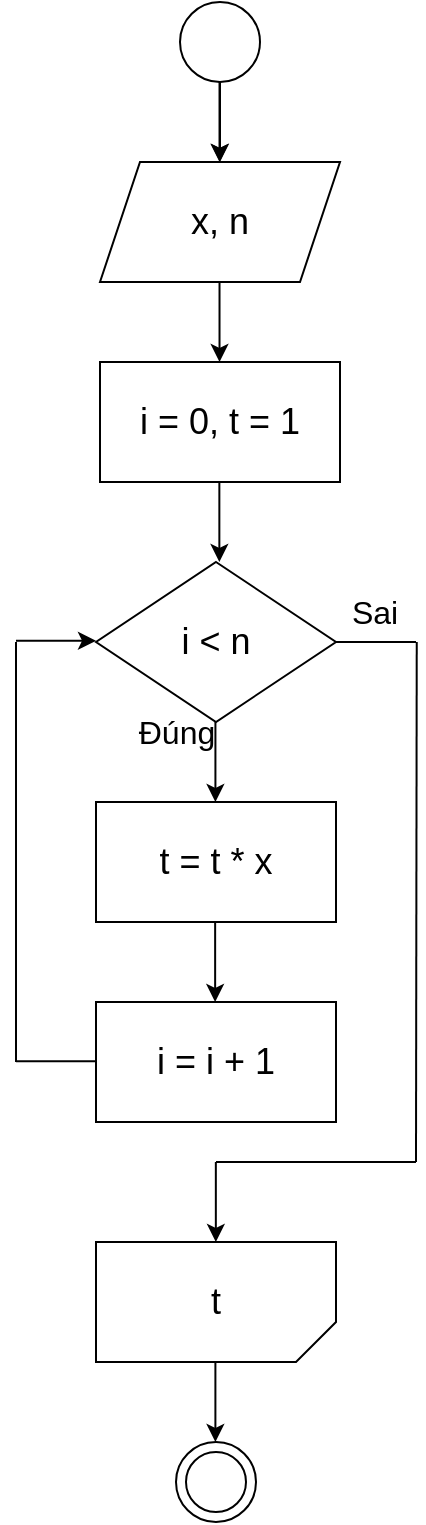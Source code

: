 <mxfile version="22.0.0" type="device">
  <diagram name="Page-1" id="LFoEJDrIkROvghh7rp6-">
    <mxGraphModel dx="1235" dy="628" grid="1" gridSize="10" guides="1" tooltips="1" connect="1" arrows="1" fold="1" page="1" pageScale="1" pageWidth="827" pageHeight="1169" math="0" shadow="0">
      <root>
        <mxCell id="0" />
        <mxCell id="1" parent="0" />
        <mxCell id="md_hEC9lvGqwlU5XeiMO-130" value="" style="edgeStyle=orthogonalEdgeStyle;rounded=0;orthogonalLoop=1;jettySize=auto;html=1;" parent="1" source="md_hEC9lvGqwlU5XeiMO-1" target="md_hEC9lvGqwlU5XeiMO-2" edge="1">
          <mxGeometry relative="1" as="geometry" />
        </mxCell>
        <mxCell id="md_hEC9lvGqwlU5XeiMO-1" value="" style="ellipse;whiteSpace=wrap;html=1;aspect=fixed;" parent="1" vertex="1">
          <mxGeometry x="240" y="50" width="40" height="40" as="geometry" />
        </mxCell>
        <mxCell id="md_hEC9lvGqwlU5XeiMO-2" value="&lt;font style=&quot;font-size: 18px;&quot;&gt;x, n&lt;/font&gt;" style="shape=parallelogram;perimeter=parallelogramPerimeter;whiteSpace=wrap;html=1;fixedSize=1;" parent="1" vertex="1">
          <mxGeometry x="200" y="130" width="120" height="60" as="geometry" />
        </mxCell>
        <mxCell id="md_hEC9lvGqwlU5XeiMO-3" value="" style="endArrow=classic;html=1;rounded=0;" parent="1" edge="1">
          <mxGeometry width="50" height="50" relative="1" as="geometry">
            <mxPoint x="259.76" y="90" as="sourcePoint" />
            <mxPoint x="259.76" y="130" as="targetPoint" />
          </mxGeometry>
        </mxCell>
        <mxCell id="md_hEC9lvGqwlU5XeiMO-24" value="&lt;span style=&quot;font-size: 18px;&quot;&gt;i &amp;lt; n&lt;/span&gt;" style="rhombus;whiteSpace=wrap;html=1;" parent="1" vertex="1">
          <mxGeometry x="198" y="330" width="120" height="80" as="geometry" />
        </mxCell>
        <mxCell id="md_hEC9lvGqwlU5XeiMO-26" value="" style="endArrow=classic;html=1;rounded=0;" parent="1" edge="1">
          <mxGeometry width="50" height="50" relative="1" as="geometry">
            <mxPoint x="257.71" y="410" as="sourcePoint" />
            <mxPoint x="257.71" y="450" as="targetPoint" />
          </mxGeometry>
        </mxCell>
        <mxCell id="md_hEC9lvGqwlU5XeiMO-27" value="&lt;font size=&quot;3&quot;&gt;Sai&lt;/font&gt;" style="text;html=1;align=center;verticalAlign=middle;resizable=0;points=[];autosize=1;strokeColor=none;fillColor=none;" parent="1" vertex="1">
          <mxGeometry x="312" y="340" width="50" height="30" as="geometry" />
        </mxCell>
        <mxCell id="md_hEC9lvGqwlU5XeiMO-28" value="&lt;font size=&quot;3&quot;&gt;Đúng&lt;br&gt;&lt;/font&gt;" style="text;html=1;align=center;verticalAlign=middle;resizable=0;points=[];autosize=1;strokeColor=none;fillColor=none;" parent="1" vertex="1">
          <mxGeometry x="208" y="400" width="60" height="30" as="geometry" />
        </mxCell>
        <mxCell id="md_hEC9lvGqwlU5XeiMO-60" value="" style="ellipse;whiteSpace=wrap;html=1;aspect=fixed;" parent="1" vertex="1">
          <mxGeometry x="238" y="770" width="40" height="40" as="geometry" />
        </mxCell>
        <mxCell id="md_hEC9lvGqwlU5XeiMO-61" value="" style="ellipse;whiteSpace=wrap;html=1;aspect=fixed;" parent="1" vertex="1">
          <mxGeometry x="243" y="775" width="30" height="30" as="geometry" />
        </mxCell>
        <mxCell id="md_hEC9lvGqwlU5XeiMO-116" value="&lt;font style=&quot;font-size: 18px;&quot;&gt;t&lt;br&gt;&lt;/font&gt;" style="shape=card;whiteSpace=wrap;html=1;flipH=1;flipV=1;size=20;" parent="1" vertex="1">
          <mxGeometry x="198" y="670" width="120" height="60" as="geometry" />
        </mxCell>
        <mxCell id="md_hEC9lvGqwlU5XeiMO-125" value="" style="endArrow=none;html=1;rounded=0;" parent="1" edge="1">
          <mxGeometry width="50" height="50" relative="1" as="geometry">
            <mxPoint x="158" y="579.57" as="sourcePoint" />
            <mxPoint x="198" y="579.57" as="targetPoint" />
          </mxGeometry>
        </mxCell>
        <mxCell id="md_hEC9lvGqwlU5XeiMO-126" value="" style="endArrow=none;html=1;rounded=0;" parent="1" edge="1">
          <mxGeometry width="50" height="50" relative="1" as="geometry">
            <mxPoint x="158" y="370" as="sourcePoint" />
            <mxPoint x="158" y="580" as="targetPoint" />
          </mxGeometry>
        </mxCell>
        <mxCell id="md_hEC9lvGqwlU5XeiMO-129" value="&lt;font style=&quot;font-size: 18px;&quot;&gt;i = 0, t = 1&lt;/font&gt;" style="rounded=0;whiteSpace=wrap;html=1;" parent="1" vertex="1">
          <mxGeometry x="200" y="230" width="120" height="60" as="geometry" />
        </mxCell>
        <mxCell id="md_hEC9lvGqwlU5XeiMO-131" value="" style="endArrow=classic;html=1;rounded=0;" parent="1" edge="1">
          <mxGeometry width="50" height="50" relative="1" as="geometry">
            <mxPoint x="259.76" y="190" as="sourcePoint" />
            <mxPoint x="259.76" y="230" as="targetPoint" />
          </mxGeometry>
        </mxCell>
        <mxCell id="md_hEC9lvGqwlU5XeiMO-134" value="" style="endArrow=classic;html=1;rounded=0;" parent="1" edge="1">
          <mxGeometry width="50" height="50" relative="1" as="geometry">
            <mxPoint x="259.68" y="290" as="sourcePoint" />
            <mxPoint x="259.68" y="330" as="targetPoint" />
          </mxGeometry>
        </mxCell>
        <mxCell id="md_hEC9lvGqwlU5XeiMO-138" value="&lt;font style=&quot;font-size: 18px;&quot;&gt;t = t * x&lt;/font&gt;" style="rounded=0;whiteSpace=wrap;html=1;" parent="1" vertex="1">
          <mxGeometry x="198" y="450" width="120" height="60" as="geometry" />
        </mxCell>
        <mxCell id="md_hEC9lvGqwlU5XeiMO-139" value="" style="endArrow=classic;html=1;rounded=0;" parent="1" edge="1">
          <mxGeometry width="50" height="50" relative="1" as="geometry">
            <mxPoint x="158" y="369.38" as="sourcePoint" />
            <mxPoint x="198" y="369.38" as="targetPoint" />
          </mxGeometry>
        </mxCell>
        <mxCell id="md_hEC9lvGqwlU5XeiMO-140" value="" style="endArrow=none;html=1;rounded=0;" parent="1" edge="1">
          <mxGeometry width="50" height="50" relative="1" as="geometry">
            <mxPoint x="358" y="630" as="sourcePoint" />
            <mxPoint x="358.37" y="370" as="targetPoint" />
          </mxGeometry>
        </mxCell>
        <mxCell id="md_hEC9lvGqwlU5XeiMO-141" value="" style="endArrow=none;html=1;rounded=0;" parent="1" edge="1">
          <mxGeometry width="50" height="50" relative="1" as="geometry">
            <mxPoint x="258" y="630" as="sourcePoint" />
            <mxPoint x="358" y="630" as="targetPoint" />
          </mxGeometry>
        </mxCell>
        <mxCell id="md_hEC9lvGqwlU5XeiMO-143" value="" style="endArrow=none;html=1;rounded=0;" parent="1" edge="1">
          <mxGeometry width="50" height="50" relative="1" as="geometry">
            <mxPoint x="318" y="370" as="sourcePoint" />
            <mxPoint x="358" y="370" as="targetPoint" />
          </mxGeometry>
        </mxCell>
        <mxCell id="md_hEC9lvGqwlU5XeiMO-144" value="" style="endArrow=classic;html=1;rounded=0;" parent="1" edge="1">
          <mxGeometry width="50" height="50" relative="1" as="geometry">
            <mxPoint x="257.92" y="630" as="sourcePoint" />
            <mxPoint x="257.92" y="670" as="targetPoint" />
          </mxGeometry>
        </mxCell>
        <mxCell id="md_hEC9lvGqwlU5XeiMO-145" value="" style="endArrow=classic;html=1;rounded=0;" parent="1" edge="1">
          <mxGeometry width="50" height="50" relative="1" as="geometry">
            <mxPoint x="257.7" y="730" as="sourcePoint" />
            <mxPoint x="257.7" y="770" as="targetPoint" />
          </mxGeometry>
        </mxCell>
        <mxCell id="md_hEC9lvGqwlU5XeiMO-146" value="" style="endArrow=classic;html=1;rounded=0;" parent="1" edge="1">
          <mxGeometry width="50" height="50" relative="1" as="geometry">
            <mxPoint x="257.57" y="510" as="sourcePoint" />
            <mxPoint x="257.57" y="550" as="targetPoint" />
          </mxGeometry>
        </mxCell>
        <mxCell id="md_hEC9lvGqwlU5XeiMO-147" value="&lt;font style=&quot;font-size: 18px;&quot;&gt;i = i + 1&lt;/font&gt;" style="rounded=0;whiteSpace=wrap;html=1;" parent="1" vertex="1">
          <mxGeometry x="198" y="550" width="120" height="60" as="geometry" />
        </mxCell>
      </root>
    </mxGraphModel>
  </diagram>
</mxfile>
